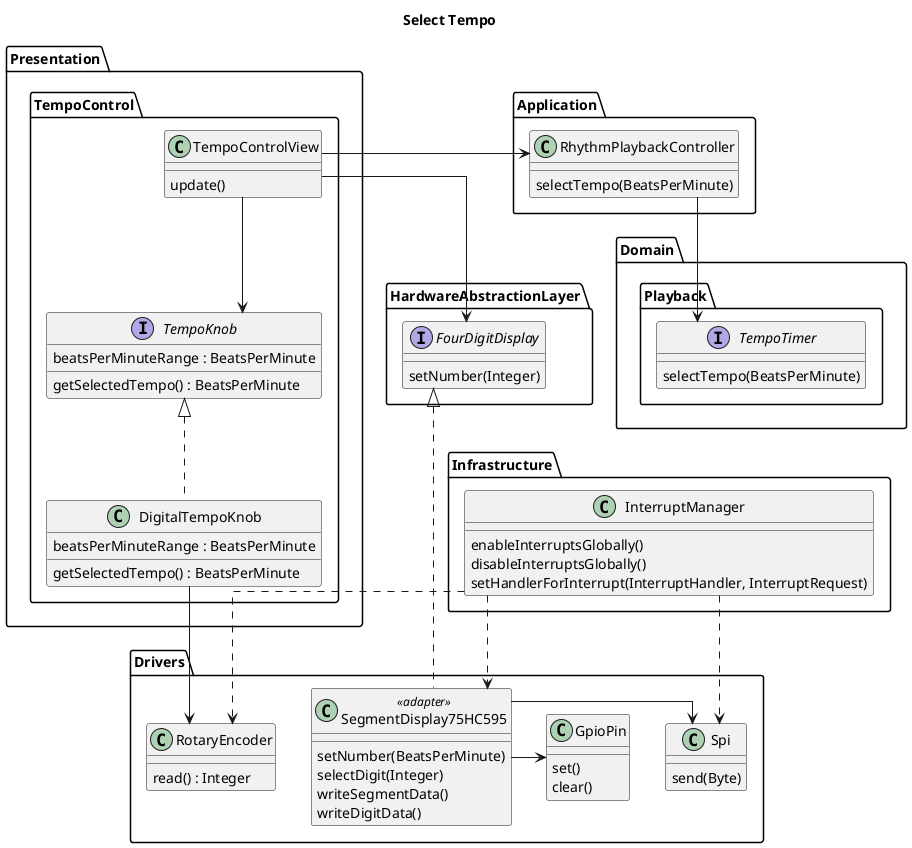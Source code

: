 @startuml

skinparam linetype ortho

title Select Tempo


''' Class definitions '''

Package "Presentation"
{
	Package "TempoControl"
	{
		class TempoControlView
		{
			update()
		}

		interface TempoKnob
		{
			beatsPerMinuteRange : BeatsPerMinute
			getSelectedTempo() : BeatsPerMinute
		}

		class DigitalTempoKnob
		{
			beatsPerMinuteRange : BeatsPerMinute
			getSelectedTempo() : BeatsPerMinute
		}
	}
}

Package "Application"
{
	class RhythmPlaybackController
	{
		selectTempo(BeatsPerMinute)
	}
}

Package "Domain"
{
	Package "Playback"
	{
		interface TempoTimer
		{
			selectTempo(BeatsPerMinute)
		}
	}
}

Package "HardwareAbstractionLayer"
{
	interface FourDigitDisplay
	{
		setNumber(Integer)
	}
}

Package "Drivers"
{
	class RotaryEncoder
	{
		read() : Integer
	}

	class SegmentDisplay75HC595 << adapter >>
	{
		setNumber(BeatsPerMinute)
		selectDigit(Integer)
		writeSegmentData()
		writeDigitData()
	}

	class Spi
	{
		send(Byte)
	}

	class GpioPin
	{
		set()
		clear()
	}
}

Package "Infrastructure"
{
	class InterruptManager
	{
		enableInterruptsGlobally()
		disableInterruptsGlobally()
		setHandlerForInterrupt(InterruptHandler, InterruptRequest)
	}
}

''' Class relations '''

TempoControlView -down-> FourDigitDisplay
TempoControlView -down-> TempoKnob
TempoControlView -right-> RhythmPlaybackController

TempoKnob <|.. DigitalTempoKnob
DigitalTempoKnob -down-> RotaryEncoder

RhythmPlaybackController -down-> TempoTimer

FourDigitDisplay <|.. SegmentDisplay75HC595
SegmentDisplay75HC595 -> Spi
SegmentDisplay75HC595 -> GpioPin

InterruptManager ..> SegmentDisplay75HC595
InterruptManager ..> RotaryEncoder
InterruptManager ..> Spi

@enduml
